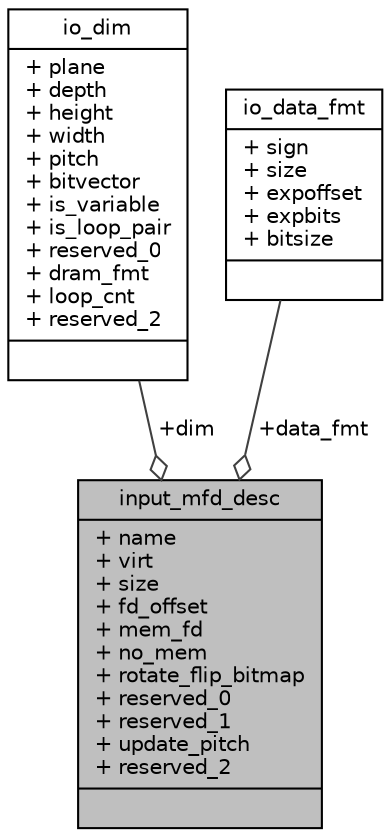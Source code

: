 digraph "input_mfd_desc"
{
 // INTERACTIVE_SVG=YES
 // LATEX_PDF_SIZE
  bgcolor="transparent";
  edge [fontname="Helvetica",fontsize="10",labelfontname="Helvetica",labelfontsize="10"];
  node [fontname="Helvetica",fontsize="10",shape=record];
  Node1 [label="{input_mfd_desc\n|+ name\l+ virt\l+ size\l+ fd_offset\l+ mem_fd\l+ no_mem\l+ rotate_flip_bitmap\l+ reserved_0\l+ reserved_1\l+ update_pitch\l+ reserved_2\l|}",height=0.2,width=0.4,color="black", fillcolor="grey75", style="filled", fontcolor="black",tooltip="One input description with memory fd."];
  Node2 -> Node1 [color="grey25",fontsize="10",style="solid",label=" +dim" ,arrowhead="odiamond",fontname="Helvetica"];
  Node2 [label="{io_dim\n|+ plane\l+ depth\l+ height\l+ width\l+ pitch\l+ bitvector\l+ is_variable\l+ is_loop_pair\l+ reserved_0\l+ dram_fmt\l+ loop_cnt\l+ reserved_2\l|}",height=0.2,width=0.4,color="black",URL="$db/de7/structio__dim.html",tooltip="The io dimension description."];
  Node3 -> Node1 [color="grey25",fontsize="10",style="solid",label=" +data_fmt" ,arrowhead="odiamond",fontname="Helvetica"];
  Node3 [label="{io_data_fmt\n|+ sign\l+ size\l+ expoffset\l+ expbits\l+ bitsize\l|}",height=0.2,width=0.4,color="black",URL="$d8/d06/structio__data__fmt.html",tooltip="The io data format description."];
}
